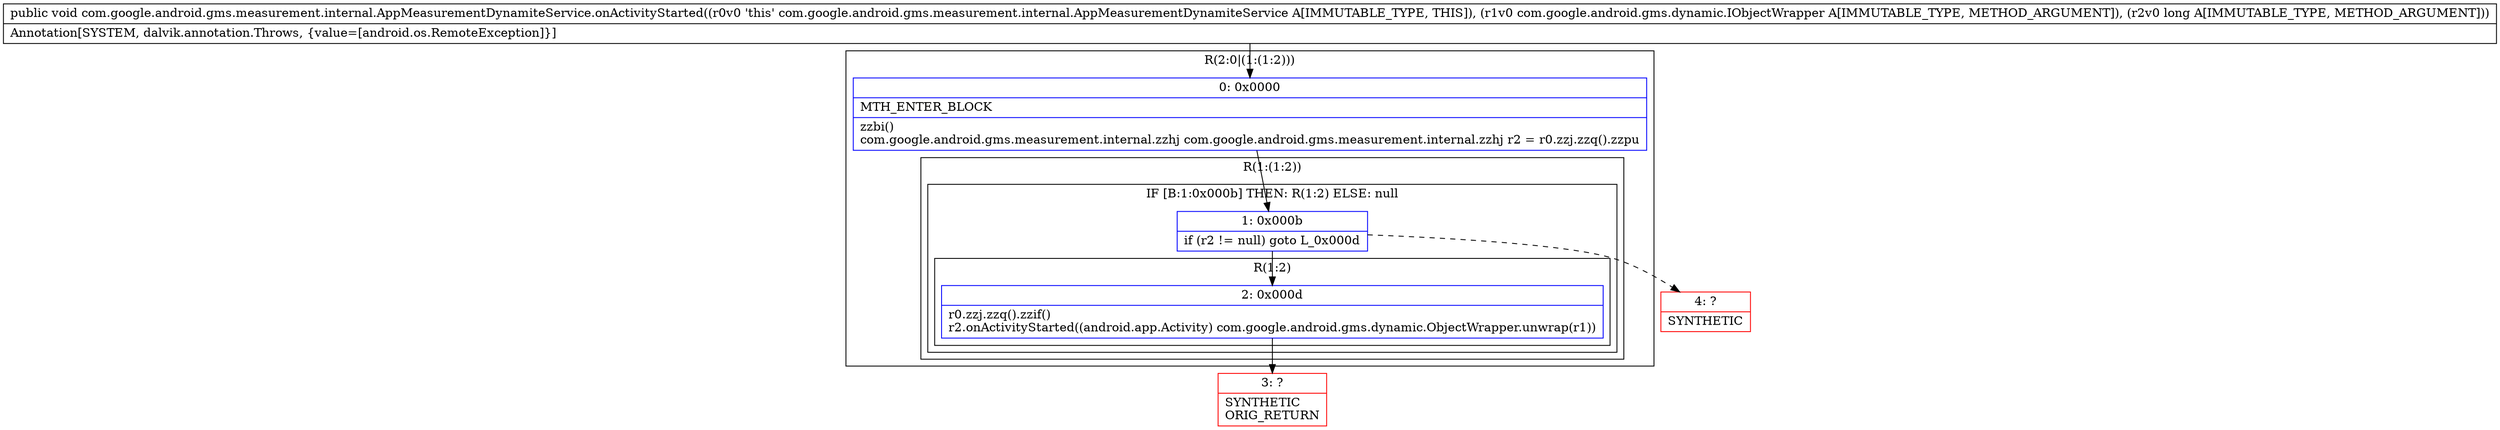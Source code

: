 digraph "CFG forcom.google.android.gms.measurement.internal.AppMeasurementDynamiteService.onActivityStarted(Lcom\/google\/android\/gms\/dynamic\/IObjectWrapper;J)V" {
subgraph cluster_Region_1632824048 {
label = "R(2:0|(1:(1:2)))";
node [shape=record,color=blue];
Node_0 [shape=record,label="{0\:\ 0x0000|MTH_ENTER_BLOCK\l|zzbi()\lcom.google.android.gms.measurement.internal.zzhj com.google.android.gms.measurement.internal.zzhj r2 = r0.zzj.zzq().zzpu\l}"];
subgraph cluster_Region_1513771475 {
label = "R(1:(1:2))";
node [shape=record,color=blue];
subgraph cluster_IfRegion_671336895 {
label = "IF [B:1:0x000b] THEN: R(1:2) ELSE: null";
node [shape=record,color=blue];
Node_1 [shape=record,label="{1\:\ 0x000b|if (r2 != null) goto L_0x000d\l}"];
subgraph cluster_Region_167571105 {
label = "R(1:2)";
node [shape=record,color=blue];
Node_2 [shape=record,label="{2\:\ 0x000d|r0.zzj.zzq().zzif()\lr2.onActivityStarted((android.app.Activity) com.google.android.gms.dynamic.ObjectWrapper.unwrap(r1))\l}"];
}
}
}
}
Node_3 [shape=record,color=red,label="{3\:\ ?|SYNTHETIC\lORIG_RETURN\l}"];
Node_4 [shape=record,color=red,label="{4\:\ ?|SYNTHETIC\l}"];
MethodNode[shape=record,label="{public void com.google.android.gms.measurement.internal.AppMeasurementDynamiteService.onActivityStarted((r0v0 'this' com.google.android.gms.measurement.internal.AppMeasurementDynamiteService A[IMMUTABLE_TYPE, THIS]), (r1v0 com.google.android.gms.dynamic.IObjectWrapper A[IMMUTABLE_TYPE, METHOD_ARGUMENT]), (r2v0 long A[IMMUTABLE_TYPE, METHOD_ARGUMENT]))  | Annotation[SYSTEM, dalvik.annotation.Throws, \{value=[android.os.RemoteException]\}]\l}"];
MethodNode -> Node_0;
Node_0 -> Node_1;
Node_1 -> Node_2;
Node_1 -> Node_4[style=dashed];
Node_2 -> Node_3;
}

